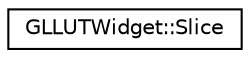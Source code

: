digraph "Graphical Class Hierarchy"
{
 // INTERACTIVE_SVG=YES
  edge [fontname="Helvetica",fontsize="10",labelfontname="Helvetica",labelfontsize="10"];
  node [fontname="Helvetica",fontsize="10",shape=record];
  rankdir="LR";
  Node1 [label="GLLUTWidget::Slice",height=0.2,width=0.4,color="black", fillcolor="white", style="filled",URL="$d6/d25/class_g_l_l_u_t_widget_1_1_slice.html"];
}
